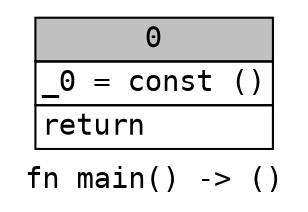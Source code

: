 digraph Mir_0_3 {
    graph [fontname="monospace"];
    node [fontname="monospace"];
    edge [fontname="monospace"];
    label=<fn main() -&gt; ()<br align="left"/>>;
    bb0__0_3 [shape="none", label=<<table border="0" cellborder="1" cellspacing="0"><tr><td bgcolor="gray" align="center" colspan="1">0</td></tr><tr><td align="left" balign="left">_0 = const ()<br/></td></tr><tr><td align="left">return</td></tr></table>>];
}
